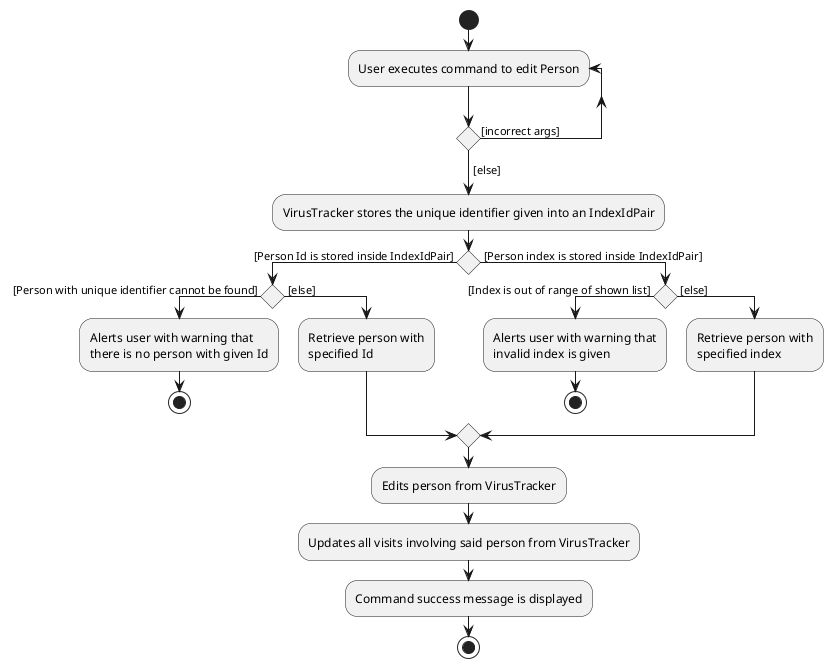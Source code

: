 @startuml
start

'Since the beta syntax does not support placing the condition outside the
'diamond we place it as the true branch instead.

repeat :User executes command to edit Person;
repeat while () is ([incorrect args])
->[else];

:VirusTracker stores the unique identifier given into an IndexIdPair;

if () then ( [Person Id is stored inside IndexIdPair] )
    if () then ( [Person with unique identifier cannot be found] )
        :Alerts user with warning that
        there is no person with given Id;
        stop
    else ( [else] )
        :Retrieve person with
        specified Id;
    endif
else ( [Person index is stored inside IndexIdPair])
   if () then ( [Index is out of range of shown list] )
       :Alerts user with warning that
       invalid index is given;
       stop
   else ( [else] )
       :Retrieve person with
       specified index;
   endif
endif

:Edits person from VirusTracker;
:Updates all visits involving said person from VirusTracker;
:Command success message is displayed;
stop

@enduml
